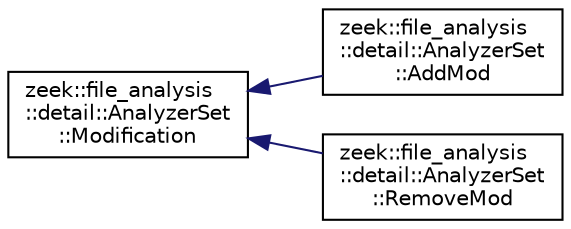 digraph "Graphical Class Hierarchy"
{
 // LATEX_PDF_SIZE
  edge [fontname="Helvetica",fontsize="10",labelfontname="Helvetica",labelfontsize="10"];
  node [fontname="Helvetica",fontsize="10",shape=record];
  rankdir="LR";
  Node0 [label="zeek::file_analysis\l::detail::AnalyzerSet\l::Modification",height=0.2,width=0.4,color="black", fillcolor="white", style="filled",URL="$d2/d4d/classzeek_1_1file__analysis_1_1detail_1_1AnalyzerSet_1_1Modification.html",tooltip=" "];
  Node0 -> Node1 [dir="back",color="midnightblue",fontsize="10",style="solid",fontname="Helvetica"];
  Node1 [label="zeek::file_analysis\l::detail::AnalyzerSet\l::AddMod",height=0.2,width=0.4,color="black", fillcolor="white", style="filled",URL="$d4/d48/classzeek_1_1file__analysis_1_1detail_1_1AnalyzerSet_1_1AddMod.html",tooltip=" "];
  Node0 -> Node2 [dir="back",color="midnightblue",fontsize="10",style="solid",fontname="Helvetica"];
  Node2 [label="zeek::file_analysis\l::detail::AnalyzerSet\l::RemoveMod",height=0.2,width=0.4,color="black", fillcolor="white", style="filled",URL="$df/db5/classzeek_1_1file__analysis_1_1detail_1_1AnalyzerSet_1_1RemoveMod.html",tooltip=" "];
}
